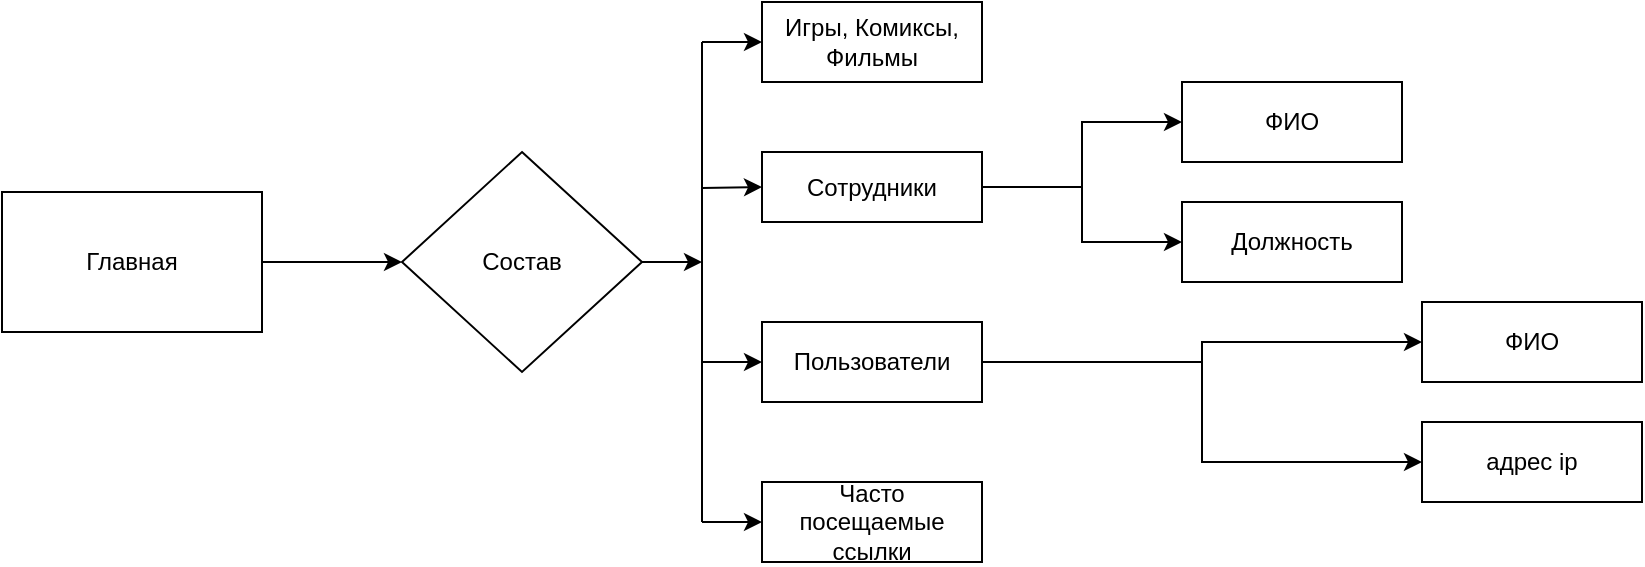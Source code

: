 <mxfile version="14.7.3" type="github">
  <diagram id="C5RBs43oDa-KdzZeNtuy" name="Page-1">
    <mxGraphModel dx="2848" dy="795" grid="1" gridSize="10" guides="1" tooltips="1" connect="1" arrows="1" fold="1" page="1" pageScale="1" pageWidth="827" pageHeight="1169" math="0" shadow="0">
      <root>
        <mxCell id="WIyWlLk6GJQsqaUBKTNV-0" />
        <mxCell id="WIyWlLk6GJQsqaUBKTNV-1" parent="WIyWlLk6GJQsqaUBKTNV-0" />
        <mxCell id="IG-v_LhP-hVgXEKlRT6A-15" style="edgeStyle=orthogonalEdgeStyle;rounded=0;orthogonalLoop=1;jettySize=auto;html=1;exitX=1;exitY=0.5;exitDx=0;exitDy=0;entryX=0;entryY=0.5;entryDx=0;entryDy=0;" edge="1" parent="WIyWlLk6GJQsqaUBKTNV-1" source="IG-v_LhP-hVgXEKlRT6A-2" target="IG-v_LhP-hVgXEKlRT6A-3">
          <mxGeometry relative="1" as="geometry" />
        </mxCell>
        <mxCell id="IG-v_LhP-hVgXEKlRT6A-2" value="Главная" style="rounded=0;whiteSpace=wrap;html=1;" vertex="1" parent="WIyWlLk6GJQsqaUBKTNV-1">
          <mxGeometry x="-270" y="295" width="130" height="70" as="geometry" />
        </mxCell>
        <mxCell id="IG-v_LhP-hVgXEKlRT6A-3" value="Состав" style="rhombus;whiteSpace=wrap;html=1;" vertex="1" parent="WIyWlLk6GJQsqaUBKTNV-1">
          <mxGeometry x="-70" y="275" width="120" height="110" as="geometry" />
        </mxCell>
        <mxCell id="IG-v_LhP-hVgXEKlRT6A-5" value="Игры, Комиксы, Фильмы" style="rounded=0;whiteSpace=wrap;html=1;" vertex="1" parent="WIyWlLk6GJQsqaUBKTNV-1">
          <mxGeometry x="110" y="200" width="110" height="40" as="geometry" />
        </mxCell>
        <mxCell id="IG-v_LhP-hVgXEKlRT6A-6" value="Часто посещаемые ссылки" style="rounded=0;whiteSpace=wrap;html=1;" vertex="1" parent="WIyWlLk6GJQsqaUBKTNV-1">
          <mxGeometry x="110" y="440" width="110" height="40" as="geometry" />
        </mxCell>
        <mxCell id="IG-v_LhP-hVgXEKlRT6A-28" style="edgeStyle=orthogonalEdgeStyle;rounded=0;orthogonalLoop=1;jettySize=auto;html=1;exitX=1;exitY=0.5;exitDx=0;exitDy=0;entryX=0;entryY=0.5;entryDx=0;entryDy=0;" edge="1" parent="WIyWlLk6GJQsqaUBKTNV-1" source="IG-v_LhP-hVgXEKlRT6A-7" target="IG-v_LhP-hVgXEKlRT6A-27">
          <mxGeometry relative="1" as="geometry" />
        </mxCell>
        <mxCell id="IG-v_LhP-hVgXEKlRT6A-29" style="edgeStyle=orthogonalEdgeStyle;rounded=0;orthogonalLoop=1;jettySize=auto;html=1;exitX=1;exitY=0.5;exitDx=0;exitDy=0;entryX=0;entryY=0.5;entryDx=0;entryDy=0;" edge="1" parent="WIyWlLk6GJQsqaUBKTNV-1" source="IG-v_LhP-hVgXEKlRT6A-7" target="IG-v_LhP-hVgXEKlRT6A-26">
          <mxGeometry relative="1" as="geometry" />
        </mxCell>
        <mxCell id="IG-v_LhP-hVgXEKlRT6A-7" value="Пользователи" style="rounded=0;whiteSpace=wrap;html=1;" vertex="1" parent="WIyWlLk6GJQsqaUBKTNV-1">
          <mxGeometry x="110" y="360" width="110" height="40" as="geometry" />
        </mxCell>
        <mxCell id="IG-v_LhP-hVgXEKlRT6A-24" style="edgeStyle=orthogonalEdgeStyle;rounded=0;orthogonalLoop=1;jettySize=auto;html=1;exitX=1;exitY=0.5;exitDx=0;exitDy=0;entryX=0;entryY=0.5;entryDx=0;entryDy=0;" edge="1" parent="WIyWlLk6GJQsqaUBKTNV-1" source="IG-v_LhP-hVgXEKlRT6A-8" target="IG-v_LhP-hVgXEKlRT6A-23">
          <mxGeometry relative="1" as="geometry" />
        </mxCell>
        <mxCell id="IG-v_LhP-hVgXEKlRT6A-25" style="edgeStyle=orthogonalEdgeStyle;rounded=0;orthogonalLoop=1;jettySize=auto;html=1;exitX=1;exitY=0.5;exitDx=0;exitDy=0;entryX=0;entryY=0.5;entryDx=0;entryDy=0;" edge="1" parent="WIyWlLk6GJQsqaUBKTNV-1" source="IG-v_LhP-hVgXEKlRT6A-8" target="IG-v_LhP-hVgXEKlRT6A-22">
          <mxGeometry relative="1" as="geometry" />
        </mxCell>
        <mxCell id="IG-v_LhP-hVgXEKlRT6A-8" value="Сотрудники" style="rounded=0;whiteSpace=wrap;html=1;" vertex="1" parent="WIyWlLk6GJQsqaUBKTNV-1">
          <mxGeometry x="110" y="275" width="110" height="35" as="geometry" />
        </mxCell>
        <mxCell id="IG-v_LhP-hVgXEKlRT6A-11" value="" style="endArrow=none;html=1;" edge="1" parent="WIyWlLk6GJQsqaUBKTNV-1">
          <mxGeometry width="50" height="50" relative="1" as="geometry">
            <mxPoint x="80" y="460" as="sourcePoint" />
            <mxPoint x="80" y="220" as="targetPoint" />
            <Array as="points">
              <mxPoint x="80" y="330" />
            </Array>
          </mxGeometry>
        </mxCell>
        <mxCell id="IG-v_LhP-hVgXEKlRT6A-14" value="" style="endArrow=classic;html=1;entryX=0;entryY=0.5;entryDx=0;entryDy=0;" edge="1" parent="WIyWlLk6GJQsqaUBKTNV-1" target="IG-v_LhP-hVgXEKlRT6A-7">
          <mxGeometry width="50" height="50" relative="1" as="geometry">
            <mxPoint x="80" y="380" as="sourcePoint" />
            <mxPoint x="130" y="335" as="targetPoint" />
          </mxGeometry>
        </mxCell>
        <mxCell id="IG-v_LhP-hVgXEKlRT6A-16" value="" style="endArrow=classic;html=1;entryX=0;entryY=0.5;entryDx=0;entryDy=0;" edge="1" parent="WIyWlLk6GJQsqaUBKTNV-1" target="IG-v_LhP-hVgXEKlRT6A-5">
          <mxGeometry width="50" height="50" relative="1" as="geometry">
            <mxPoint x="80" y="220" as="sourcePoint" />
            <mxPoint x="130" y="170" as="targetPoint" />
          </mxGeometry>
        </mxCell>
        <mxCell id="IG-v_LhP-hVgXEKlRT6A-17" value="" style="endArrow=classic;html=1;" edge="1" parent="WIyWlLk6GJQsqaUBKTNV-1">
          <mxGeometry width="50" height="50" relative="1" as="geometry">
            <mxPoint x="50" y="330" as="sourcePoint" />
            <mxPoint x="80" y="330" as="targetPoint" />
          </mxGeometry>
        </mxCell>
        <mxCell id="IG-v_LhP-hVgXEKlRT6A-18" value="" style="endArrow=classic;html=1;entryX=0;entryY=0.5;entryDx=0;entryDy=0;" edge="1" parent="WIyWlLk6GJQsqaUBKTNV-1" target="IG-v_LhP-hVgXEKlRT6A-6">
          <mxGeometry width="50" height="50" relative="1" as="geometry">
            <mxPoint x="80" y="460" as="sourcePoint" />
            <mxPoint x="130" y="410" as="targetPoint" />
          </mxGeometry>
        </mxCell>
        <mxCell id="IG-v_LhP-hVgXEKlRT6A-19" value="" style="endArrow=classic;html=1;entryX=0;entryY=0.5;entryDx=0;entryDy=0;" edge="1" parent="WIyWlLk6GJQsqaUBKTNV-1" target="IG-v_LhP-hVgXEKlRT6A-8">
          <mxGeometry width="50" height="50" relative="1" as="geometry">
            <mxPoint x="80" y="293" as="sourcePoint" />
            <mxPoint x="130" y="245" as="targetPoint" />
          </mxGeometry>
        </mxCell>
        <mxCell id="IG-v_LhP-hVgXEKlRT6A-22" value="Должность" style="rounded=0;whiteSpace=wrap;html=1;" vertex="1" parent="WIyWlLk6GJQsqaUBKTNV-1">
          <mxGeometry x="320" y="300" width="110" height="40" as="geometry" />
        </mxCell>
        <mxCell id="IG-v_LhP-hVgXEKlRT6A-23" value="ФИО" style="rounded=0;whiteSpace=wrap;html=1;" vertex="1" parent="WIyWlLk6GJQsqaUBKTNV-1">
          <mxGeometry x="320" y="240" width="110" height="40" as="geometry" />
        </mxCell>
        <mxCell id="IG-v_LhP-hVgXEKlRT6A-26" value="адрес ip" style="rounded=0;whiteSpace=wrap;html=1;" vertex="1" parent="WIyWlLk6GJQsqaUBKTNV-1">
          <mxGeometry x="440" y="410" width="110" height="40" as="geometry" />
        </mxCell>
        <mxCell id="IG-v_LhP-hVgXEKlRT6A-27" value="ФИО" style="rounded=0;whiteSpace=wrap;html=1;" vertex="1" parent="WIyWlLk6GJQsqaUBKTNV-1">
          <mxGeometry x="440" y="350" width="110" height="40" as="geometry" />
        </mxCell>
      </root>
    </mxGraphModel>
  </diagram>
</mxfile>
